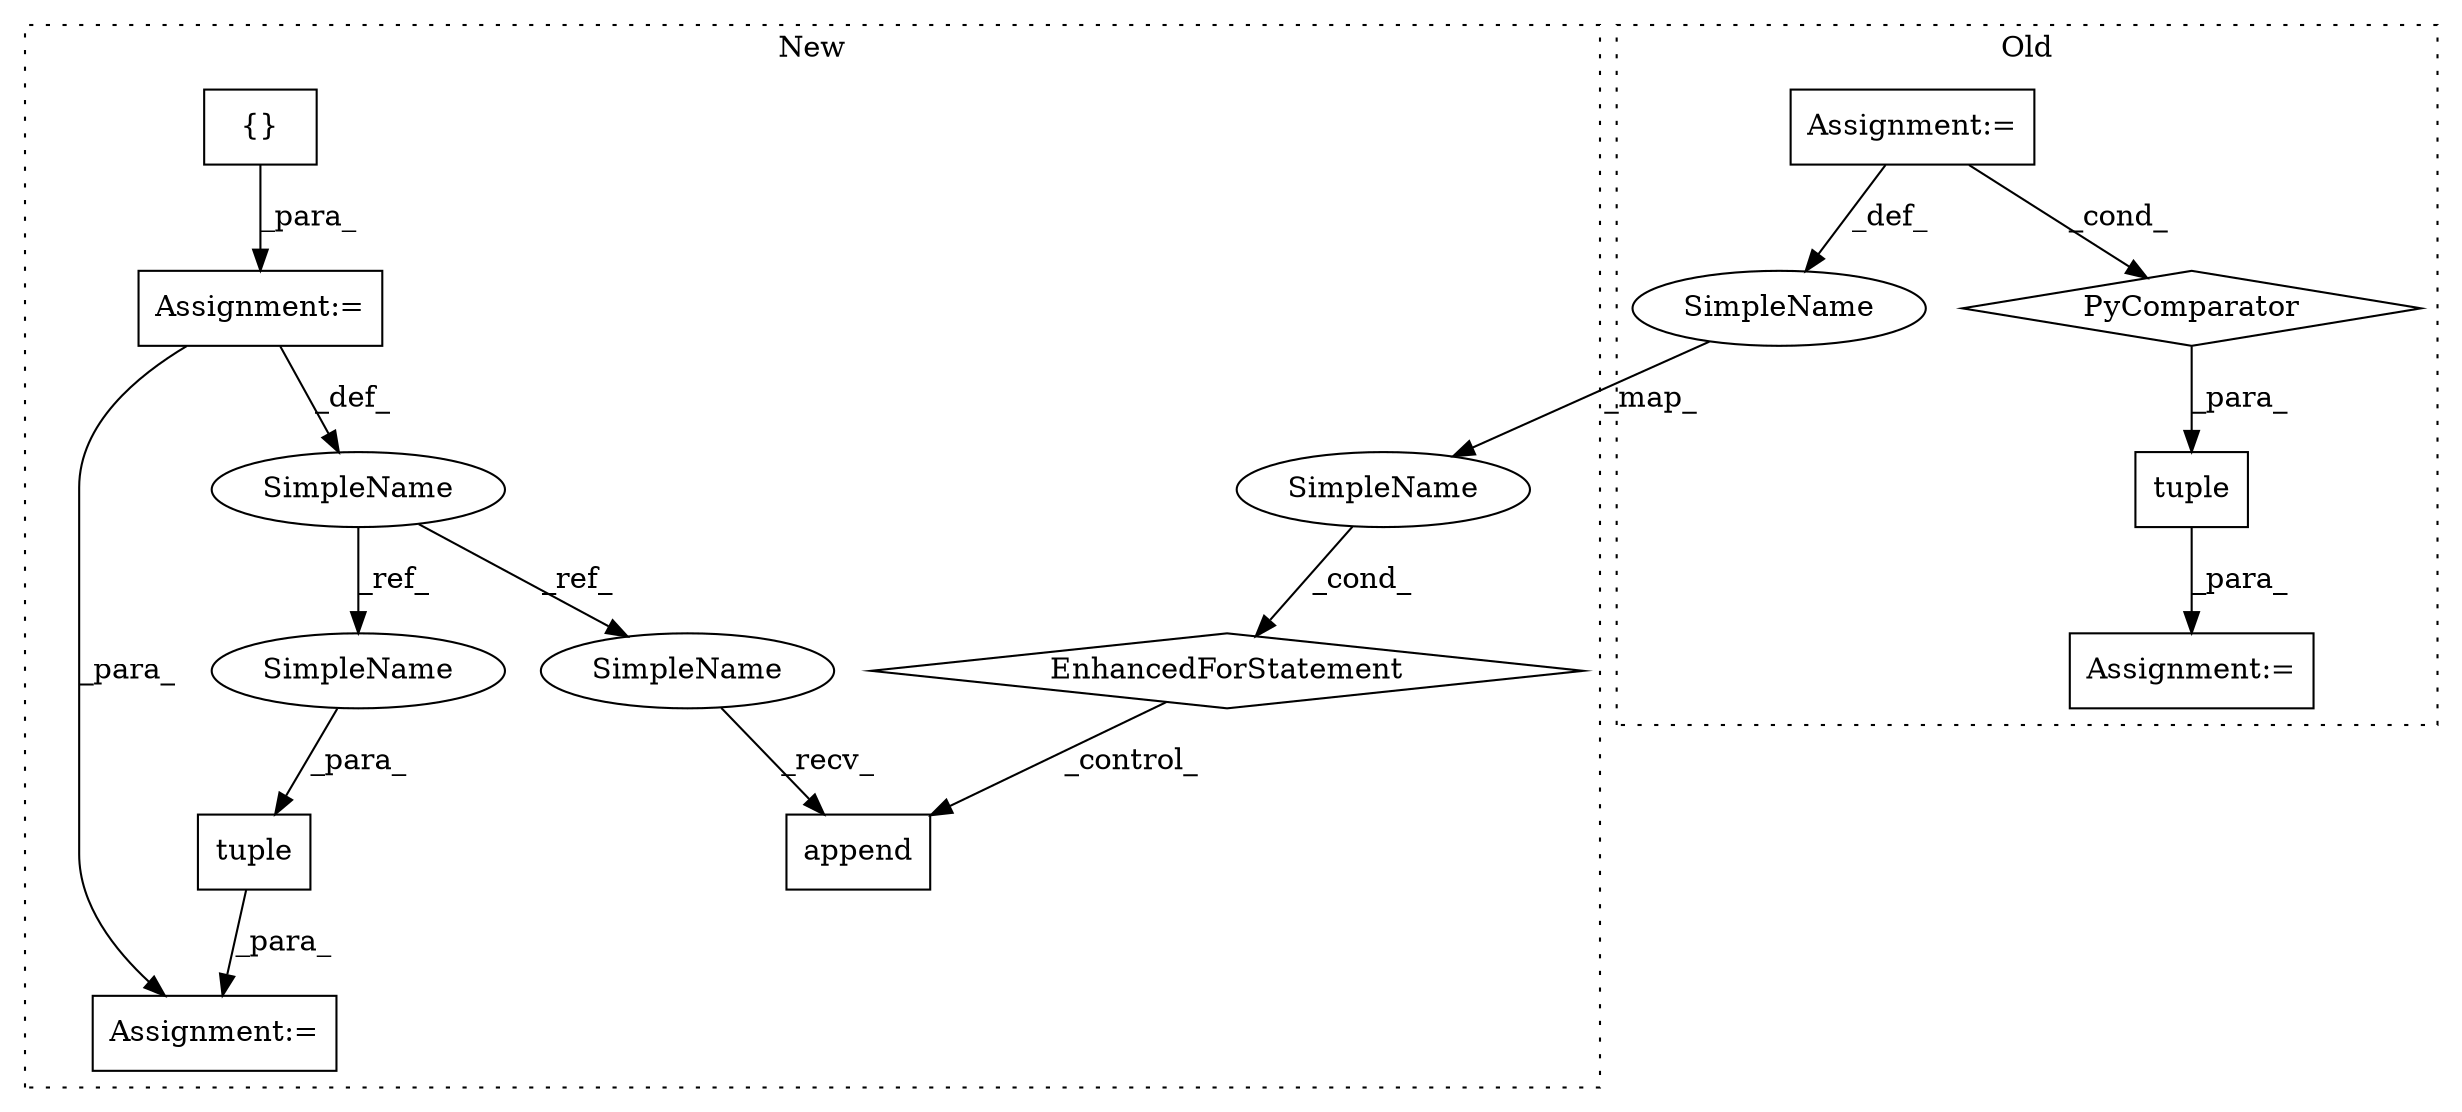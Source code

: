 digraph G {
subgraph cluster0 {
1 [label="PyComparator" a="113" s="22154" l="25" shape="diamond"];
4 [label="Assignment:=" a="7" s="22154" l="25" shape="box"];
5 [label="Assignment:=" a="7" s="22022" l="1" shape="box"];
7 [label="tuple" a="32" s="22023,22187" l="17,-5" shape="box"];
12 [label="SimpleName" a="42" s="22157" l="1" shape="ellipse"];
label = "Old";
style="dotted";
}
subgraph cluster1 {
2 [label="tuple" a="32" s="22404,22424" l="6,1" shape="box"];
3 [label="Assignment:=" a="7" s="22142" l="1" shape="box"];
6 [label="{}" a="4" s="22152" l="2" shape="box"];
8 [label="Assignment:=" a="7" s="22403" l="1" shape="box"];
9 [label="SimpleName" a="42" s="22128" l="14" shape="ellipse"];
10 [label="append" a="32" s="22294,22323" l="7,1" shape="box"];
11 [label="SimpleName" a="42" s="22217" l="1" shape="ellipse"];
13 [label="EnhancedForStatement" a="70" s="22160,22230" l="53,2" shape="diamond"];
14 [label="SimpleName" a="42" s="22410" l="14" shape="ellipse"];
15 [label="SimpleName" a="42" s="22279" l="14" shape="ellipse"];
label = "New";
style="dotted";
}
1 -> 7 [label="_para_"];
2 -> 8 [label="_para_"];
3 -> 9 [label="_def_"];
3 -> 8 [label="_para_"];
4 -> 12 [label="_def_"];
4 -> 1 [label="_cond_"];
6 -> 3 [label="_para_"];
7 -> 5 [label="_para_"];
9 -> 14 [label="_ref_"];
9 -> 15 [label="_ref_"];
11 -> 13 [label="_cond_"];
12 -> 11 [label="_map_"];
13 -> 10 [label="_control_"];
14 -> 2 [label="_para_"];
15 -> 10 [label="_recv_"];
}